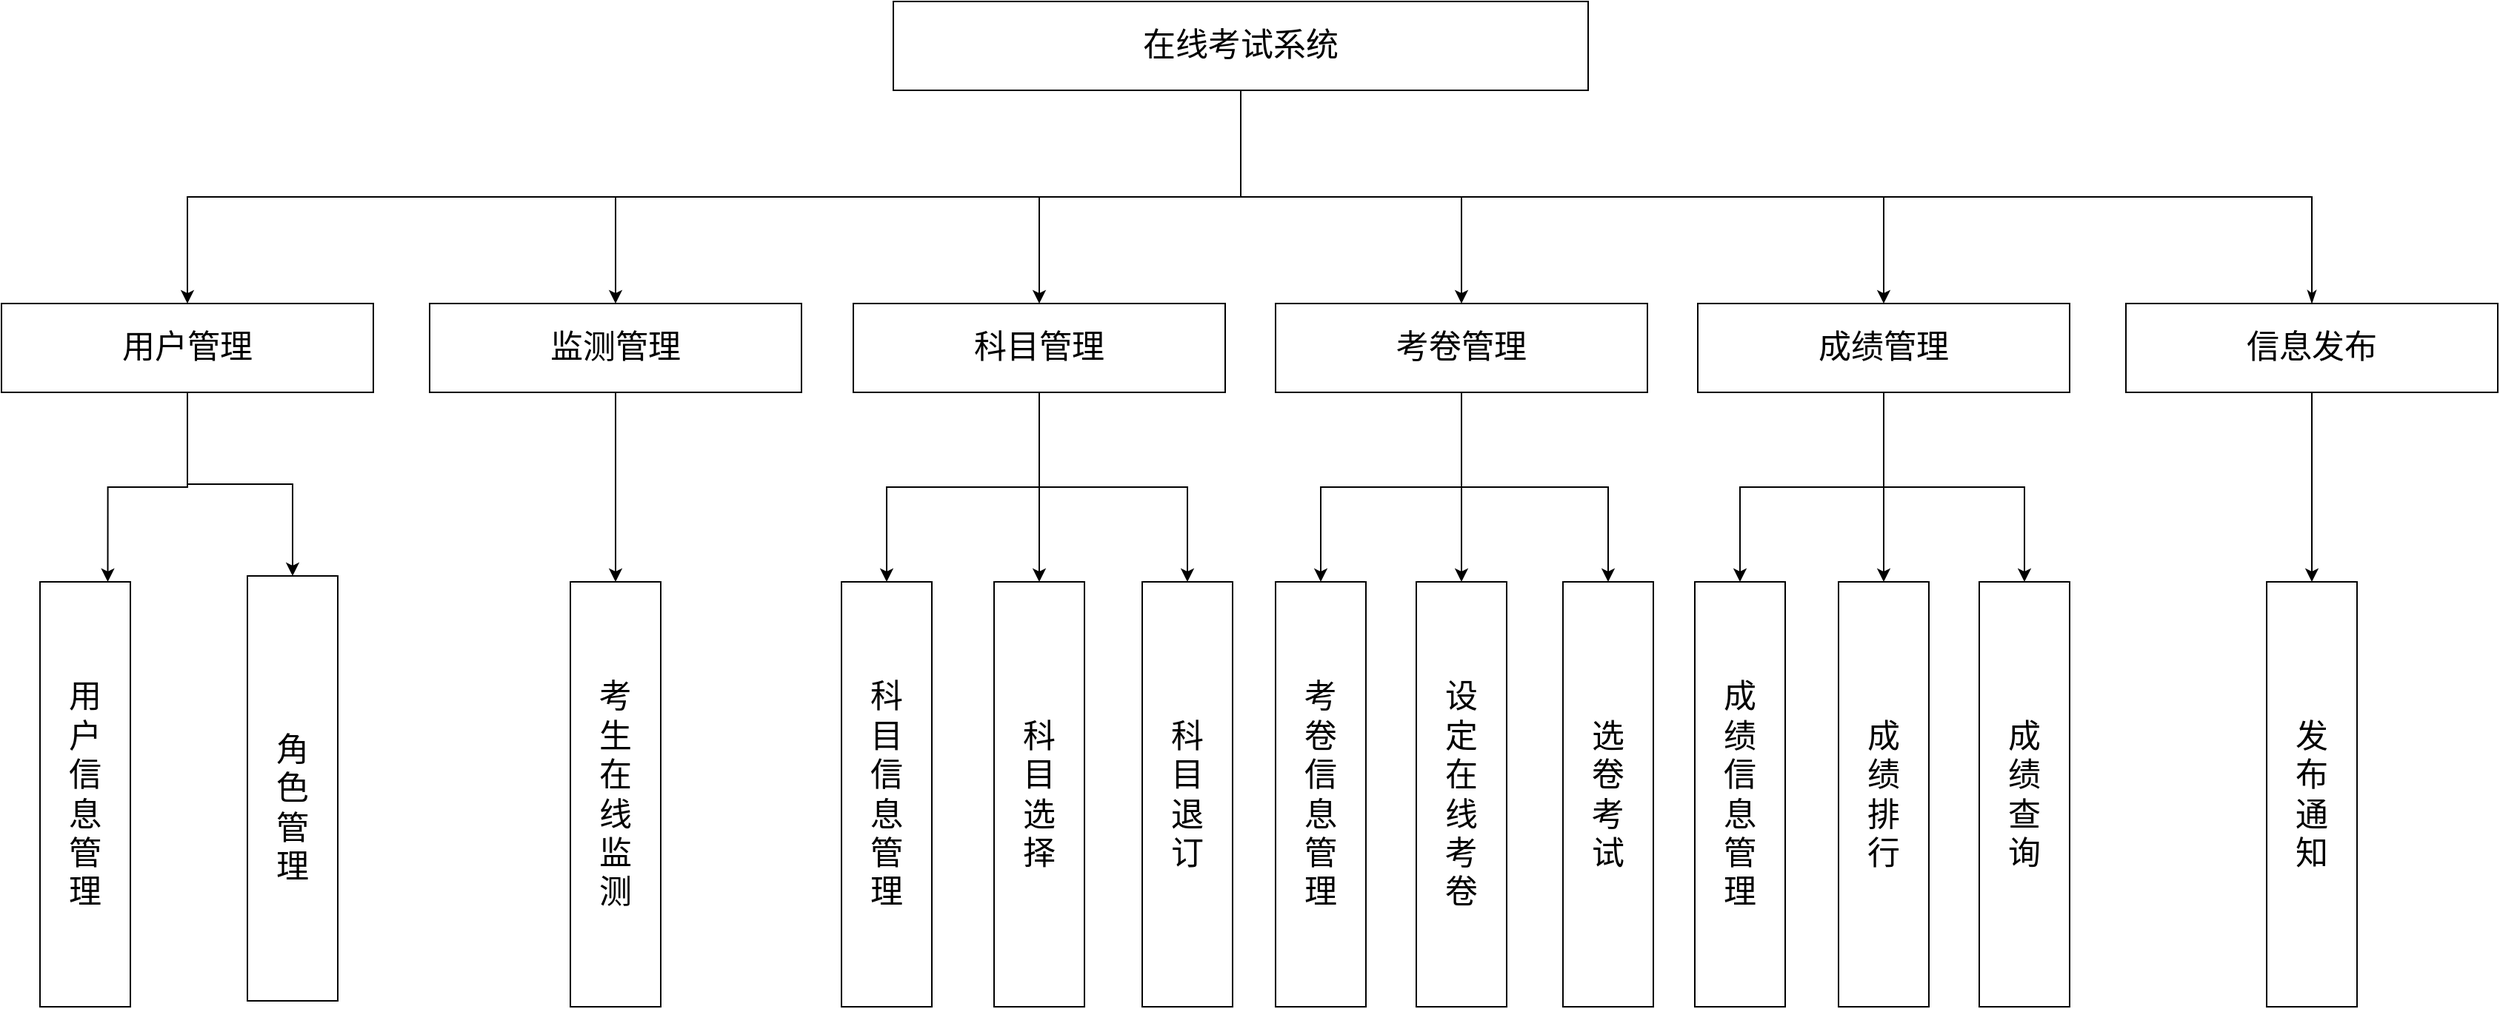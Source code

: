 <mxfile version="14.1.2" type="github">
  <diagram name="Page-1" id="2c0d36ab-eaac-3732-788b-9136903baeff">
    <mxGraphModel dx="2370" dy="1270" grid="0" gridSize="10" guides="1" tooltips="1" connect="1" arrows="1" fold="1" page="1" pageScale="1.5" pageWidth="1169" pageHeight="827" background="#ffffff" math="0" shadow="0">
      <root>
        <mxCell id="0" />
        <mxCell id="1" parent="0" />
        <mxCell id="65uhEoVjXPEzp-N-ucmc-133" style="edgeStyle=orthogonalEdgeStyle;rounded=0;orthogonalLoop=1;jettySize=auto;html=1;exitX=0.5;exitY=1;exitDx=0;exitDy=0;" edge="1" parent="1" source="65uhEoVjXPEzp-N-ucmc-123" target="65uhEoVjXPEzp-N-ucmc-127">
          <mxGeometry relative="1" as="geometry" />
        </mxCell>
        <mxCell id="65uhEoVjXPEzp-N-ucmc-134" style="edgeStyle=orthogonalEdgeStyle;rounded=0;orthogonalLoop=1;jettySize=auto;html=1;exitX=0.5;exitY=1;exitDx=0;exitDy=0;" edge="1" parent="1" source="65uhEoVjXPEzp-N-ucmc-123" target="65uhEoVjXPEzp-N-ucmc-128">
          <mxGeometry relative="1" as="geometry" />
        </mxCell>
        <mxCell id="65uhEoVjXPEzp-N-ucmc-135" style="edgeStyle=orthogonalEdgeStyle;rounded=0;orthogonalLoop=1;jettySize=auto;html=1;exitX=0.5;exitY=1;exitDx=0;exitDy=0;" edge="1" parent="1" source="65uhEoVjXPEzp-N-ucmc-123" target="65uhEoVjXPEzp-N-ucmc-131">
          <mxGeometry relative="1" as="geometry" />
        </mxCell>
        <mxCell id="65uhEoVjXPEzp-N-ucmc-136" style="edgeStyle=orthogonalEdgeStyle;rounded=0;orthogonalLoop=1;jettySize=auto;html=1;exitX=0.5;exitY=1;exitDx=0;exitDy=0;endArrow=classicThin;endFill=1;" edge="1" parent="1" source="65uhEoVjXPEzp-N-ucmc-123" target="65uhEoVjXPEzp-N-ucmc-132">
          <mxGeometry relative="1" as="geometry" />
        </mxCell>
        <mxCell id="65uhEoVjXPEzp-N-ucmc-137" style="edgeStyle=orthogonalEdgeStyle;rounded=0;orthogonalLoop=1;jettySize=auto;html=1;exitX=0.5;exitY=1;exitDx=0;exitDy=0;entryX=0.5;entryY=0;entryDx=0;entryDy=0;" edge="1" parent="1" source="65uhEoVjXPEzp-N-ucmc-123" target="65uhEoVjXPEzp-N-ucmc-126">
          <mxGeometry relative="1" as="geometry" />
        </mxCell>
        <mxCell id="65uhEoVjXPEzp-N-ucmc-138" style="edgeStyle=orthogonalEdgeStyle;rounded=0;orthogonalLoop=1;jettySize=auto;html=1;exitX=0.5;exitY=1;exitDx=0;exitDy=0;" edge="1" parent="1" source="65uhEoVjXPEzp-N-ucmc-123" target="65uhEoVjXPEzp-N-ucmc-125">
          <mxGeometry relative="1" as="geometry" />
        </mxCell>
        <mxCell id="65uhEoVjXPEzp-N-ucmc-123" value="&lt;font style=&quot;font-size: 22px&quot;&gt;在线考试系统&lt;/font&gt;" style="rounded=0;whiteSpace=wrap;html=1;" vertex="1" parent="1">
          <mxGeometry x="621" y="74" width="469" height="60" as="geometry" />
        </mxCell>
        <mxCell id="65uhEoVjXPEzp-N-ucmc-165" style="edgeStyle=orthogonalEdgeStyle;rounded=0;orthogonalLoop=1;jettySize=auto;html=1;exitX=0.5;exitY=1;exitDx=0;exitDy=0;entryX=0.75;entryY=0;entryDx=0;entryDy=0;" edge="1" parent="1" source="65uhEoVjXPEzp-N-ucmc-125" target="65uhEoVjXPEzp-N-ucmc-130">
          <mxGeometry relative="1" as="geometry" />
        </mxCell>
        <mxCell id="65uhEoVjXPEzp-N-ucmc-166" style="edgeStyle=orthogonalEdgeStyle;rounded=0;orthogonalLoop=1;jettySize=auto;html=1;exitX=0.5;exitY=1;exitDx=0;exitDy=0;" edge="1" parent="1" source="65uhEoVjXPEzp-N-ucmc-125" target="65uhEoVjXPEzp-N-ucmc-139">
          <mxGeometry relative="1" as="geometry" />
        </mxCell>
        <mxCell id="65uhEoVjXPEzp-N-ucmc-125" value="&lt;font style=&quot;font-size: 22px&quot;&gt;用户管理&lt;/font&gt;" style="rounded=0;whiteSpace=wrap;html=1;" vertex="1" parent="1">
          <mxGeometry x="19" y="278" width="251" height="60" as="geometry" />
        </mxCell>
        <mxCell id="65uhEoVjXPEzp-N-ucmc-164" style="edgeStyle=orthogonalEdgeStyle;rounded=0;orthogonalLoop=1;jettySize=auto;html=1;exitX=0.5;exitY=1;exitDx=0;exitDy=0;" edge="1" parent="1" source="65uhEoVjXPEzp-N-ucmc-126" target="65uhEoVjXPEzp-N-ucmc-140">
          <mxGeometry relative="1" as="geometry" />
        </mxCell>
        <mxCell id="65uhEoVjXPEzp-N-ucmc-126" value="&lt;font style=&quot;font-size: 22px&quot;&gt;监测管理&lt;/font&gt;" style="rounded=0;whiteSpace=wrap;html=1;" vertex="1" parent="1">
          <mxGeometry x="308" y="278" width="251" height="60" as="geometry" />
        </mxCell>
        <mxCell id="65uhEoVjXPEzp-N-ucmc-161" style="edgeStyle=orthogonalEdgeStyle;rounded=0;orthogonalLoop=1;jettySize=auto;html=1;" edge="1" parent="1" source="65uhEoVjXPEzp-N-ucmc-127" target="65uhEoVjXPEzp-N-ucmc-144">
          <mxGeometry relative="1" as="geometry" />
        </mxCell>
        <mxCell id="65uhEoVjXPEzp-N-ucmc-162" style="edgeStyle=orthogonalEdgeStyle;rounded=0;orthogonalLoop=1;jettySize=auto;html=1;exitX=0.5;exitY=1;exitDx=0;exitDy=0;" edge="1" parent="1" source="65uhEoVjXPEzp-N-ucmc-127" target="65uhEoVjXPEzp-N-ucmc-145">
          <mxGeometry relative="1" as="geometry" />
        </mxCell>
        <mxCell id="65uhEoVjXPEzp-N-ucmc-163" style="edgeStyle=orthogonalEdgeStyle;rounded=0;orthogonalLoop=1;jettySize=auto;html=1;exitX=0.5;exitY=1;exitDx=0;exitDy=0;" edge="1" parent="1" source="65uhEoVjXPEzp-N-ucmc-127" target="65uhEoVjXPEzp-N-ucmc-142">
          <mxGeometry relative="1" as="geometry" />
        </mxCell>
        <mxCell id="65uhEoVjXPEzp-N-ucmc-127" value="&lt;font style=&quot;font-size: 22px&quot;&gt;科目管理&lt;/font&gt;" style="rounded=0;whiteSpace=wrap;html=1;" vertex="1" parent="1">
          <mxGeometry x="594" y="278" width="251" height="60" as="geometry" />
        </mxCell>
        <mxCell id="65uhEoVjXPEzp-N-ucmc-158" style="edgeStyle=orthogonalEdgeStyle;rounded=0;orthogonalLoop=1;jettySize=auto;html=1;exitX=0.5;exitY=1;exitDx=0;exitDy=0;" edge="1" parent="1" source="65uhEoVjXPEzp-N-ucmc-128" target="65uhEoVjXPEzp-N-ucmc-146">
          <mxGeometry relative="1" as="geometry" />
        </mxCell>
        <mxCell id="65uhEoVjXPEzp-N-ucmc-159" style="edgeStyle=orthogonalEdgeStyle;rounded=0;orthogonalLoop=1;jettySize=auto;html=1;exitX=0.5;exitY=1;exitDx=0;exitDy=0;" edge="1" parent="1" source="65uhEoVjXPEzp-N-ucmc-128" target="65uhEoVjXPEzp-N-ucmc-152">
          <mxGeometry relative="1" as="geometry" />
        </mxCell>
        <mxCell id="65uhEoVjXPEzp-N-ucmc-160" style="edgeStyle=orthogonalEdgeStyle;rounded=0;orthogonalLoop=1;jettySize=auto;html=1;exitX=0.5;exitY=1;exitDx=0;exitDy=0;" edge="1" parent="1" source="65uhEoVjXPEzp-N-ucmc-128" target="65uhEoVjXPEzp-N-ucmc-151">
          <mxGeometry relative="1" as="geometry" />
        </mxCell>
        <mxCell id="65uhEoVjXPEzp-N-ucmc-128" value="&lt;font style=&quot;font-size: 22px&quot;&gt;考卷管理&lt;/font&gt;" style="rounded=0;whiteSpace=wrap;html=1;" vertex="1" parent="1">
          <mxGeometry x="879" y="278" width="251" height="60" as="geometry" />
        </mxCell>
        <mxCell id="65uhEoVjXPEzp-N-ucmc-130" value="&lt;font style=&quot;font-size: 22px&quot;&gt;用&lt;br&gt;户&lt;br&gt;信&lt;br&gt;息&lt;br&gt;管&lt;br&gt;理&lt;/font&gt;" style="rounded=0;whiteSpace=wrap;html=1;" vertex="1" parent="1">
          <mxGeometry x="45" y="466" width="61" height="287" as="geometry" />
        </mxCell>
        <mxCell id="65uhEoVjXPEzp-N-ucmc-155" style="edgeStyle=orthogonalEdgeStyle;rounded=0;orthogonalLoop=1;jettySize=auto;html=1;exitX=0.5;exitY=1;exitDx=0;exitDy=0;" edge="1" parent="1" source="65uhEoVjXPEzp-N-ucmc-131" target="65uhEoVjXPEzp-N-ucmc-147">
          <mxGeometry relative="1" as="geometry" />
        </mxCell>
        <mxCell id="65uhEoVjXPEzp-N-ucmc-156" style="edgeStyle=orthogonalEdgeStyle;rounded=0;orthogonalLoop=1;jettySize=auto;html=1;exitX=0.5;exitY=1;exitDx=0;exitDy=0;" edge="1" parent="1" source="65uhEoVjXPEzp-N-ucmc-131" target="65uhEoVjXPEzp-N-ucmc-150">
          <mxGeometry relative="1" as="geometry" />
        </mxCell>
        <mxCell id="65uhEoVjXPEzp-N-ucmc-157" style="edgeStyle=orthogonalEdgeStyle;rounded=0;orthogonalLoop=1;jettySize=auto;html=1;exitX=0.5;exitY=1;exitDx=0;exitDy=0;" edge="1" parent="1" source="65uhEoVjXPEzp-N-ucmc-131" target="65uhEoVjXPEzp-N-ucmc-149">
          <mxGeometry relative="1" as="geometry" />
        </mxCell>
        <mxCell id="65uhEoVjXPEzp-N-ucmc-131" value="&lt;font style=&quot;font-size: 22px&quot;&gt;成绩管理&lt;/font&gt;" style="rounded=0;whiteSpace=wrap;html=1;" vertex="1" parent="1">
          <mxGeometry x="1164" y="278" width="251" height="60" as="geometry" />
        </mxCell>
        <mxCell id="65uhEoVjXPEzp-N-ucmc-154" style="edgeStyle=orthogonalEdgeStyle;rounded=0;orthogonalLoop=1;jettySize=auto;html=1;exitX=0.5;exitY=1;exitDx=0;exitDy=0;" edge="1" parent="1" source="65uhEoVjXPEzp-N-ucmc-132" target="65uhEoVjXPEzp-N-ucmc-148">
          <mxGeometry relative="1" as="geometry" />
        </mxCell>
        <mxCell id="65uhEoVjXPEzp-N-ucmc-132" value="&lt;font style=&quot;font-size: 22px&quot;&gt;信息发布&lt;/font&gt;" style="rounded=0;whiteSpace=wrap;html=1;" vertex="1" parent="1">
          <mxGeometry x="1453" y="278" width="251" height="60" as="geometry" />
        </mxCell>
        <mxCell id="65uhEoVjXPEzp-N-ucmc-139" value="&lt;font style=&quot;font-size: 22px&quot;&gt;&lt;br&gt;角&lt;br&gt;色&lt;br&gt;管&lt;br&gt;理&lt;/font&gt;" style="rounded=0;whiteSpace=wrap;html=1;" vertex="1" parent="1">
          <mxGeometry x="185" y="462" width="61" height="287" as="geometry" />
        </mxCell>
        <mxCell id="65uhEoVjXPEzp-N-ucmc-140" value="&lt;font style=&quot;font-size: 22px&quot;&gt;考&lt;br&gt;生&lt;br&gt;在&lt;br&gt;线&lt;br&gt;监&lt;br&gt;测&lt;/font&gt;" style="rounded=0;whiteSpace=wrap;html=1;" vertex="1" parent="1">
          <mxGeometry x="403" y="466" width="61" height="287" as="geometry" />
        </mxCell>
        <mxCell id="65uhEoVjXPEzp-N-ucmc-142" value="&lt;font style=&quot;font-size: 22px&quot;&gt;科&lt;br&gt;目&lt;br&gt;信&lt;br&gt;息&lt;br&gt;管&lt;br&gt;理&lt;/font&gt;" style="rounded=0;whiteSpace=wrap;html=1;" vertex="1" parent="1">
          <mxGeometry x="586" y="466" width="61" height="287" as="geometry" />
        </mxCell>
        <mxCell id="65uhEoVjXPEzp-N-ucmc-144" value="&lt;font style=&quot;font-size: 22px&quot;&gt;科&lt;br&gt;目&lt;br&gt;选&lt;br&gt;择&lt;/font&gt;" style="rounded=0;whiteSpace=wrap;html=1;" vertex="1" parent="1">
          <mxGeometry x="689" y="466" width="61" height="287" as="geometry" />
        </mxCell>
        <mxCell id="65uhEoVjXPEzp-N-ucmc-145" value="&lt;font style=&quot;font-size: 22px&quot;&gt;科&lt;br&gt;目&lt;br&gt;退&lt;br&gt;订&lt;/font&gt;" style="rounded=0;whiteSpace=wrap;html=1;" vertex="1" parent="1">
          <mxGeometry x="789" y="466" width="61" height="287" as="geometry" />
        </mxCell>
        <mxCell id="65uhEoVjXPEzp-N-ucmc-146" value="&lt;font style=&quot;font-size: 22px&quot;&gt;考&lt;br&gt;卷&lt;br&gt;信&lt;br&gt;息&lt;br&gt;管&lt;br&gt;理&lt;/font&gt;" style="rounded=0;whiteSpace=wrap;html=1;" vertex="1" parent="1">
          <mxGeometry x="879" y="466" width="61" height="287" as="geometry" />
        </mxCell>
        <mxCell id="65uhEoVjXPEzp-N-ucmc-147" value="&lt;font style=&quot;font-size: 22px&quot;&gt;成&lt;br&gt;绩&lt;br&gt;信&lt;br&gt;息&lt;br&gt;管&lt;br&gt;理&lt;/font&gt;" style="rounded=0;whiteSpace=wrap;html=1;" vertex="1" parent="1">
          <mxGeometry x="1162" y="466" width="61" height="287" as="geometry" />
        </mxCell>
        <mxCell id="65uhEoVjXPEzp-N-ucmc-148" value="&lt;font style=&quot;font-size: 22px&quot;&gt;发&lt;br&gt;布&lt;br&gt;通&lt;br&gt;知&lt;/font&gt;" style="rounded=0;whiteSpace=wrap;html=1;" vertex="1" parent="1">
          <mxGeometry x="1548" y="466" width="61" height="287" as="geometry" />
        </mxCell>
        <mxCell id="65uhEoVjXPEzp-N-ucmc-149" value="&lt;font style=&quot;font-size: 22px&quot;&gt;成&lt;br&gt;绩&lt;br&gt;查&lt;br&gt;询&lt;/font&gt;" style="rounded=0;whiteSpace=wrap;html=1;" vertex="1" parent="1">
          <mxGeometry x="1354" y="466" width="61" height="287" as="geometry" />
        </mxCell>
        <mxCell id="65uhEoVjXPEzp-N-ucmc-150" value="&lt;font style=&quot;font-size: 22px&quot;&gt;成&lt;br&gt;绩&lt;br&gt;排&lt;br&gt;行&lt;/font&gt;" style="rounded=0;whiteSpace=wrap;html=1;" vertex="1" parent="1">
          <mxGeometry x="1259" y="466" width="61" height="287" as="geometry" />
        </mxCell>
        <mxCell id="65uhEoVjXPEzp-N-ucmc-151" value="&lt;font style=&quot;font-size: 22px&quot;&gt;选&lt;br&gt;卷&lt;br&gt;考&lt;br&gt;试&lt;/font&gt;" style="rounded=0;whiteSpace=wrap;html=1;" vertex="1" parent="1">
          <mxGeometry x="1073" y="466" width="61" height="287" as="geometry" />
        </mxCell>
        <mxCell id="65uhEoVjXPEzp-N-ucmc-152" value="&lt;font style=&quot;font-size: 22px&quot;&gt;设&lt;br&gt;定&lt;br&gt;在&lt;br&gt;线&lt;br&gt;考&lt;br&gt;卷&lt;/font&gt;" style="rounded=0;whiteSpace=wrap;html=1;" vertex="1" parent="1">
          <mxGeometry x="974" y="466" width="61" height="287" as="geometry" />
        </mxCell>
      </root>
    </mxGraphModel>
  </diagram>
</mxfile>
